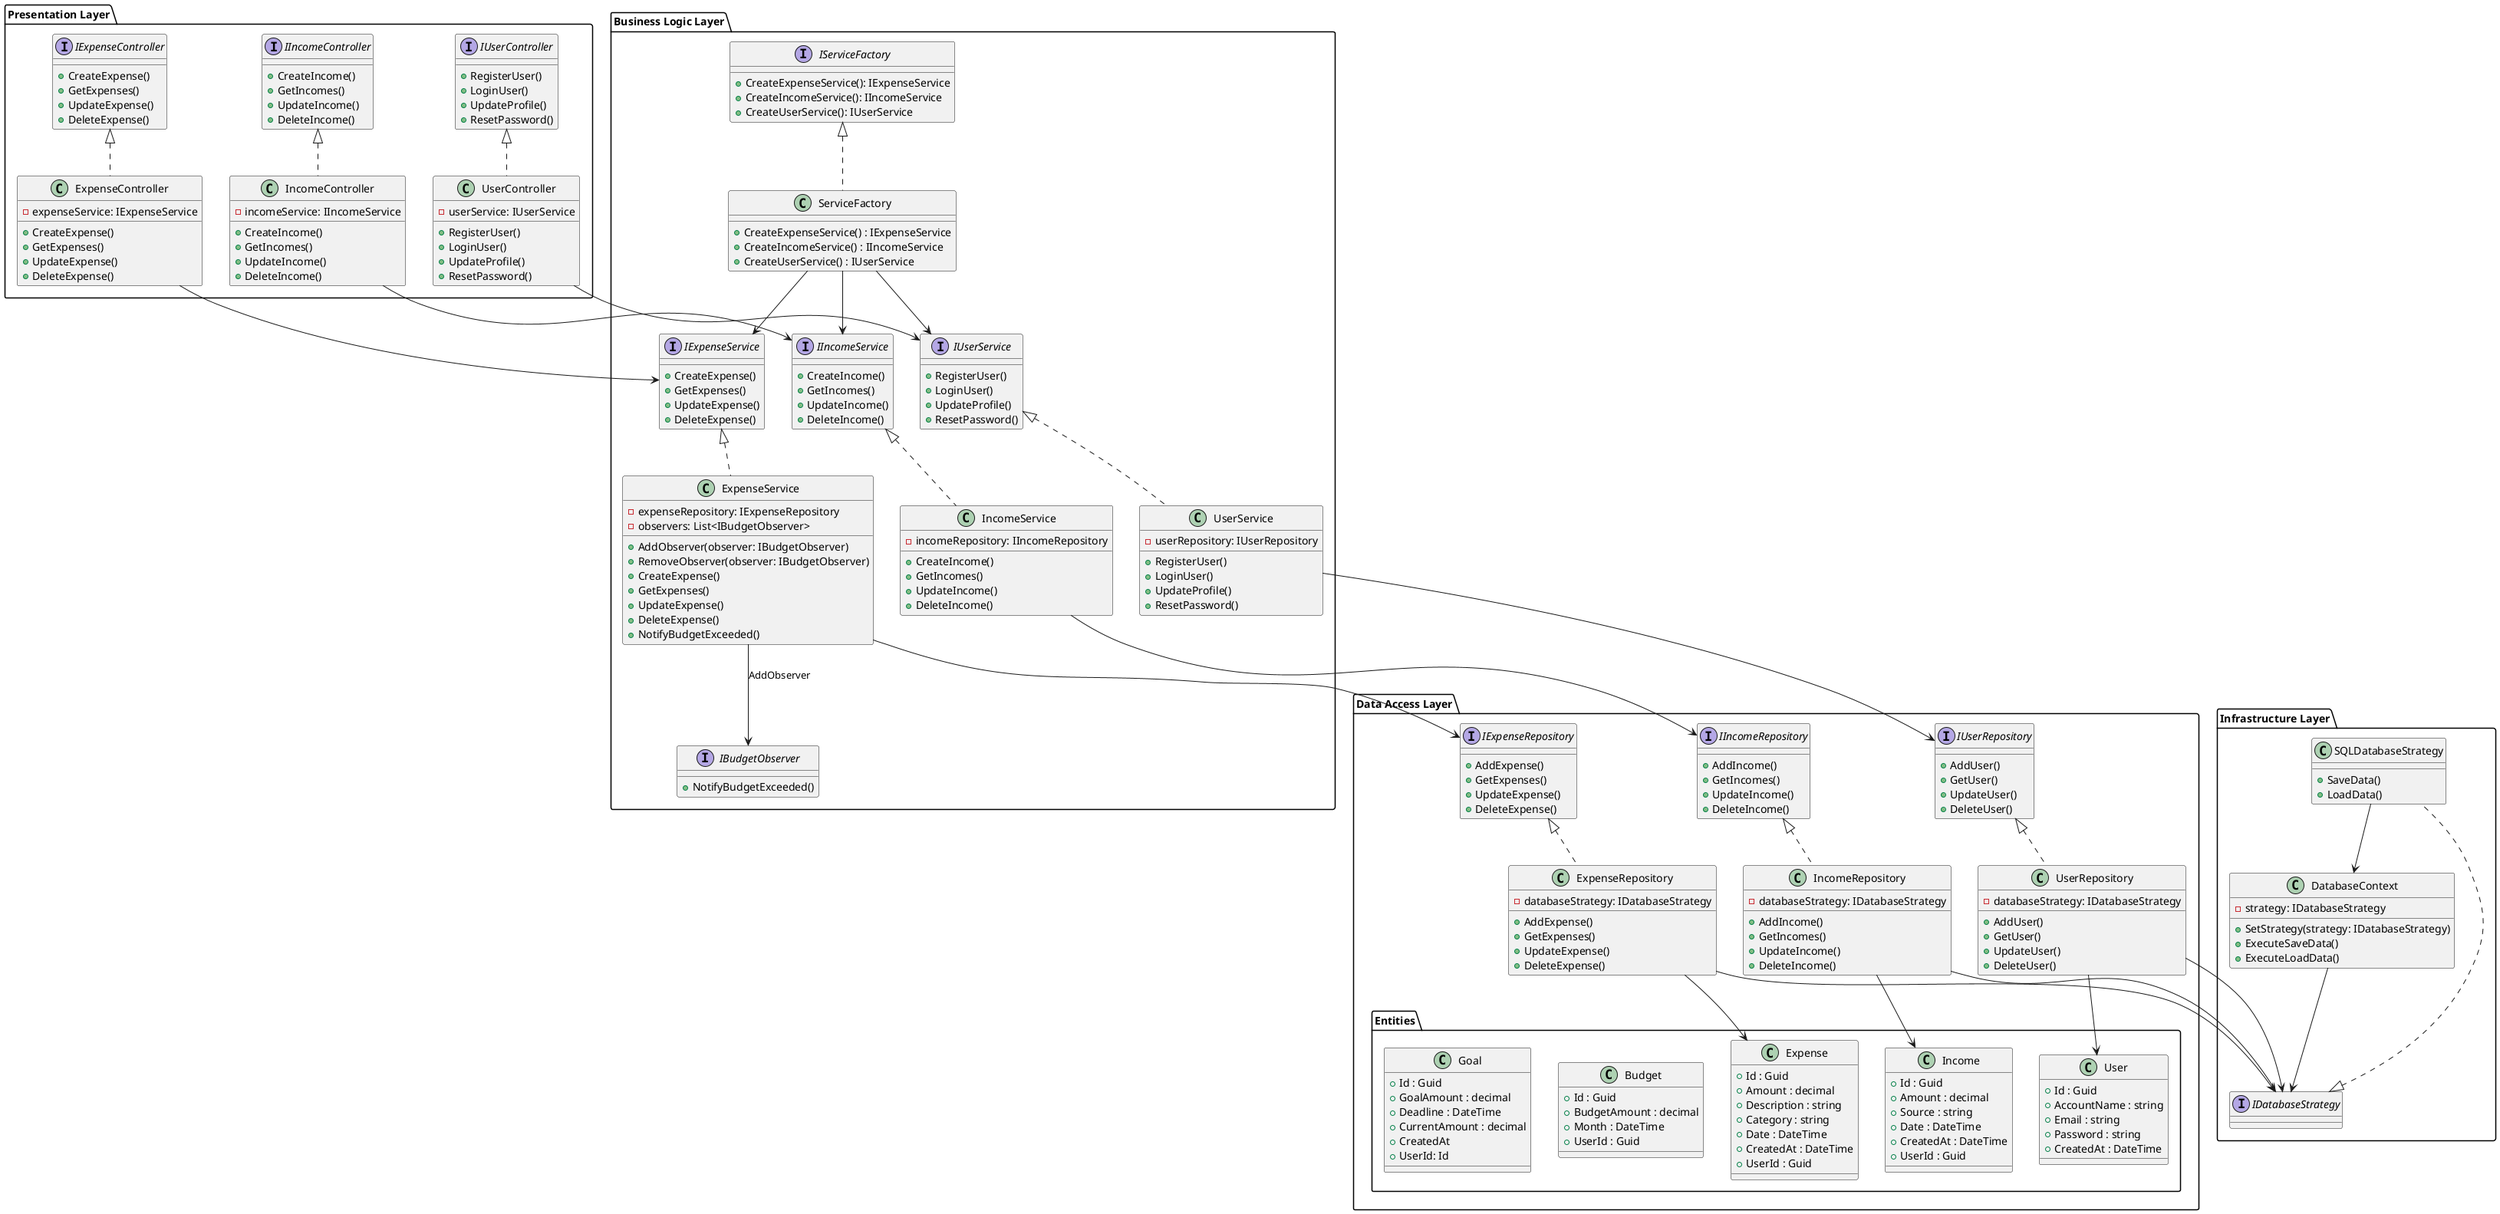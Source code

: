 @startuml Expense Tracker - API

package "Presentation Layer" {
    interface IExpenseController {
        + CreateExpense()
        + GetExpenses()
        + UpdateExpense()
        + DeleteExpense()
    }

    interface IIncomeController {
        + CreateIncome()
        + GetIncomes()
        + UpdateIncome()
        + DeleteIncome()
    }

    interface IUserController {
        + RegisterUser()
        + LoginUser()
        + UpdateProfile()
        + ResetPassword()
    }

    class ExpenseController implements IExpenseController {
        - expenseService: IExpenseService
        + CreateExpense()
        + GetExpenses()
        + UpdateExpense()
        + DeleteExpense()
    }

    class IncomeController implements IIncomeController {
        - incomeService: IIncomeService
        + CreateIncome()
        + GetIncomes()
        + UpdateIncome()
        + DeleteIncome()
    }

    class UserController implements IUserController {
        - userService: IUserService
        + RegisterUser()
        + LoginUser()
        + UpdateProfile()
        + ResetPassword()
    }
}

package "Business Logic Layer" {
    interface IExpenseService {
        + CreateExpense()
        + GetExpenses()
        + UpdateExpense()
        + DeleteExpense()
    }

    interface IIncomeService {
        + CreateIncome()
        + GetIncomes()
        + UpdateIncome()
        + DeleteIncome()
    }

    interface IUserService {
        + RegisterUser()
        + LoginUser()
        + UpdateProfile()
        + ResetPassword()
    }

    ' Applying Factory Pattern for Services
    interface IServiceFactory {
        + CreateExpenseService(): IExpenseService
        + CreateIncomeService(): IIncomeService
        + CreateUserService(): IUserService
    }

    class ServiceFactory implements IServiceFactory {
        + CreateExpenseService() : IExpenseService
        + CreateIncomeService() : IIncomeService
        + CreateUserService() : IUserService
    }

    ' Observer pattern to notify about budget thresholds
    interface IBudgetObserver {
        + NotifyBudgetExceeded()
    }

    class ExpenseService implements IExpenseService {
        - expenseRepository: IExpenseRepository
        - observers: List<IBudgetObserver>
        + AddObserver(observer: IBudgetObserver)
        + RemoveObserver(observer: IBudgetObserver)
        + CreateExpense()
        + GetExpenses()
        + UpdateExpense()
        + DeleteExpense()
        + NotifyBudgetExceeded()
    }

    class IncomeService implements IIncomeService {
        - incomeRepository: IIncomeRepository
        + CreateIncome()
        + GetIncomes()
        + UpdateIncome()
        + DeleteIncome()
    }

    class UserService implements IUserService {
        - userRepository: IUserRepository
        + RegisterUser()
        + LoginUser()
        + UpdateProfile()
        + ResetPassword()
    }
}

package "Data Access Layer" {
    interface IExpenseRepository {
        + AddExpense()
        + GetExpenses()
        + UpdateExpense()
        + DeleteExpense()
    }

    interface IIncomeRepository {
        + AddIncome()
        + GetIncomes()
        + UpdateIncome()
        + DeleteIncome()
    }

    interface IUserRepository {
        + AddUser()
        + GetUser()
        + UpdateUser()
        + DeleteUser()
    }

    class ExpenseRepository implements IExpenseRepository {
        - databaseStrategy: IDatabaseStrategy
        + AddExpense()
        + GetExpenses()
        + UpdateExpense()
        + DeleteExpense()
    }

    class IncomeRepository implements IIncomeRepository {
        - databaseStrategy: IDatabaseStrategy
        + AddIncome()
        + GetIncomes()
        + UpdateIncome()
        + DeleteIncome()
    }

    class UserRepository implements IUserRepository {
        - databaseStrategy: IDatabaseStrategy
        + AddUser()
        + GetUser()
        + UpdateUser()
        + DeleteUser()
    }

    package "Entities" {
        class User {
            + Id : Guid
            + AccountName : string
            + Email : string
            + Password : string
            + CreatedAt : DateTime
        }

        class Expense {
            + Id : Guid
            + Amount : decimal
            + Description : string
            + Category : string
            + Date : DateTime
            + CreatedAt : DateTime
            + UserId : Guid
        }

        class Income {
            + Id : Guid
            + Amount : decimal
            + Source : string
            + Date : DateTime
            + CreatedAt : DateTime
            + UserId : Guid
        }

        class Budget {
            + Id : Guid
            + BudgetAmount : decimal
            + Month : DateTime
            + UserId : Guid
        }

        class Goal {
            + Id : Guid
            + GoalAmount : decimal
            + Deadline : DateTime
            + CurrentAmount : decimal
            + CreatedAt
            + UserId: Id
        }
    }
}

package "Infrastructure Layer" {
    ' Concrete implementation for Strategy Pattern
    class SQLDatabaseStrategy implements IDatabaseStrategy {
        + SaveData()
        + LoadData()
    }

    ' Context class to dynamically select strategy
    class DatabaseContext {
        - strategy: IDatabaseStrategy
        + SetStrategy(strategy: IDatabaseStrategy)
        + ExecuteSaveData()
        + ExecuteLoadData()
    }
}

' Relationships between layers

ExpenseController --> IExpenseService
IncomeController --> IIncomeService
UserController --> IUserService

ServiceFactory --> IExpenseService
ServiceFactory --> IIncomeService
ServiceFactory --> IUserService

ExpenseService --> IExpenseRepository
IncomeService --> IIncomeRepository
UserService --> IUserRepository

ExpenseRepository --> Expense
IncomeRepository --> Income
UserRepository --> User

ExpenseService --> IBudgetObserver : "AddObserver"

ExpenseRepository --> IDatabaseStrategy
IncomeRepository --> IDatabaseStrategy
UserRepository --> IDatabaseStrategy

DatabaseContext --> IDatabaseStrategy
SQLDatabaseStrategy --> DatabaseContext

@enduml
